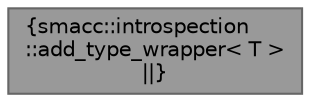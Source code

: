 digraph "smacc::introspection::add_type_wrapper&lt; T &gt;"
{
 // LATEX_PDF_SIZE
  bgcolor="transparent";
  edge [fontname=Helvetica,fontsize=10,labelfontname=Helvetica,labelfontsize=10];
  node [fontname=Helvetica,fontsize=10,shape=box,height=0.2,width=0.4];
  Node1 [label="{smacc::introspection\l::add_type_wrapper\< T \>\n||}",height=0.2,width=0.4,color="gray40", fillcolor="grey60", style="filled", fontcolor="black",tooltip=" "];
}
